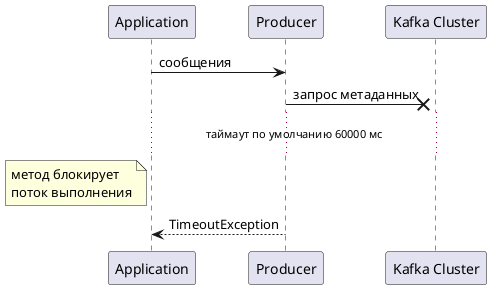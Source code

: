 @startuml

skinparam shadowing false

Application -> Producer : сообщения
Producer ->x "Kafka Cluster" : запрос метаданных
...таймаут по умолчанию 60000 мс...
note left of Application: метод блокирует\nпоток выполнения
Producer --> Application : TimeoutException


@enduml